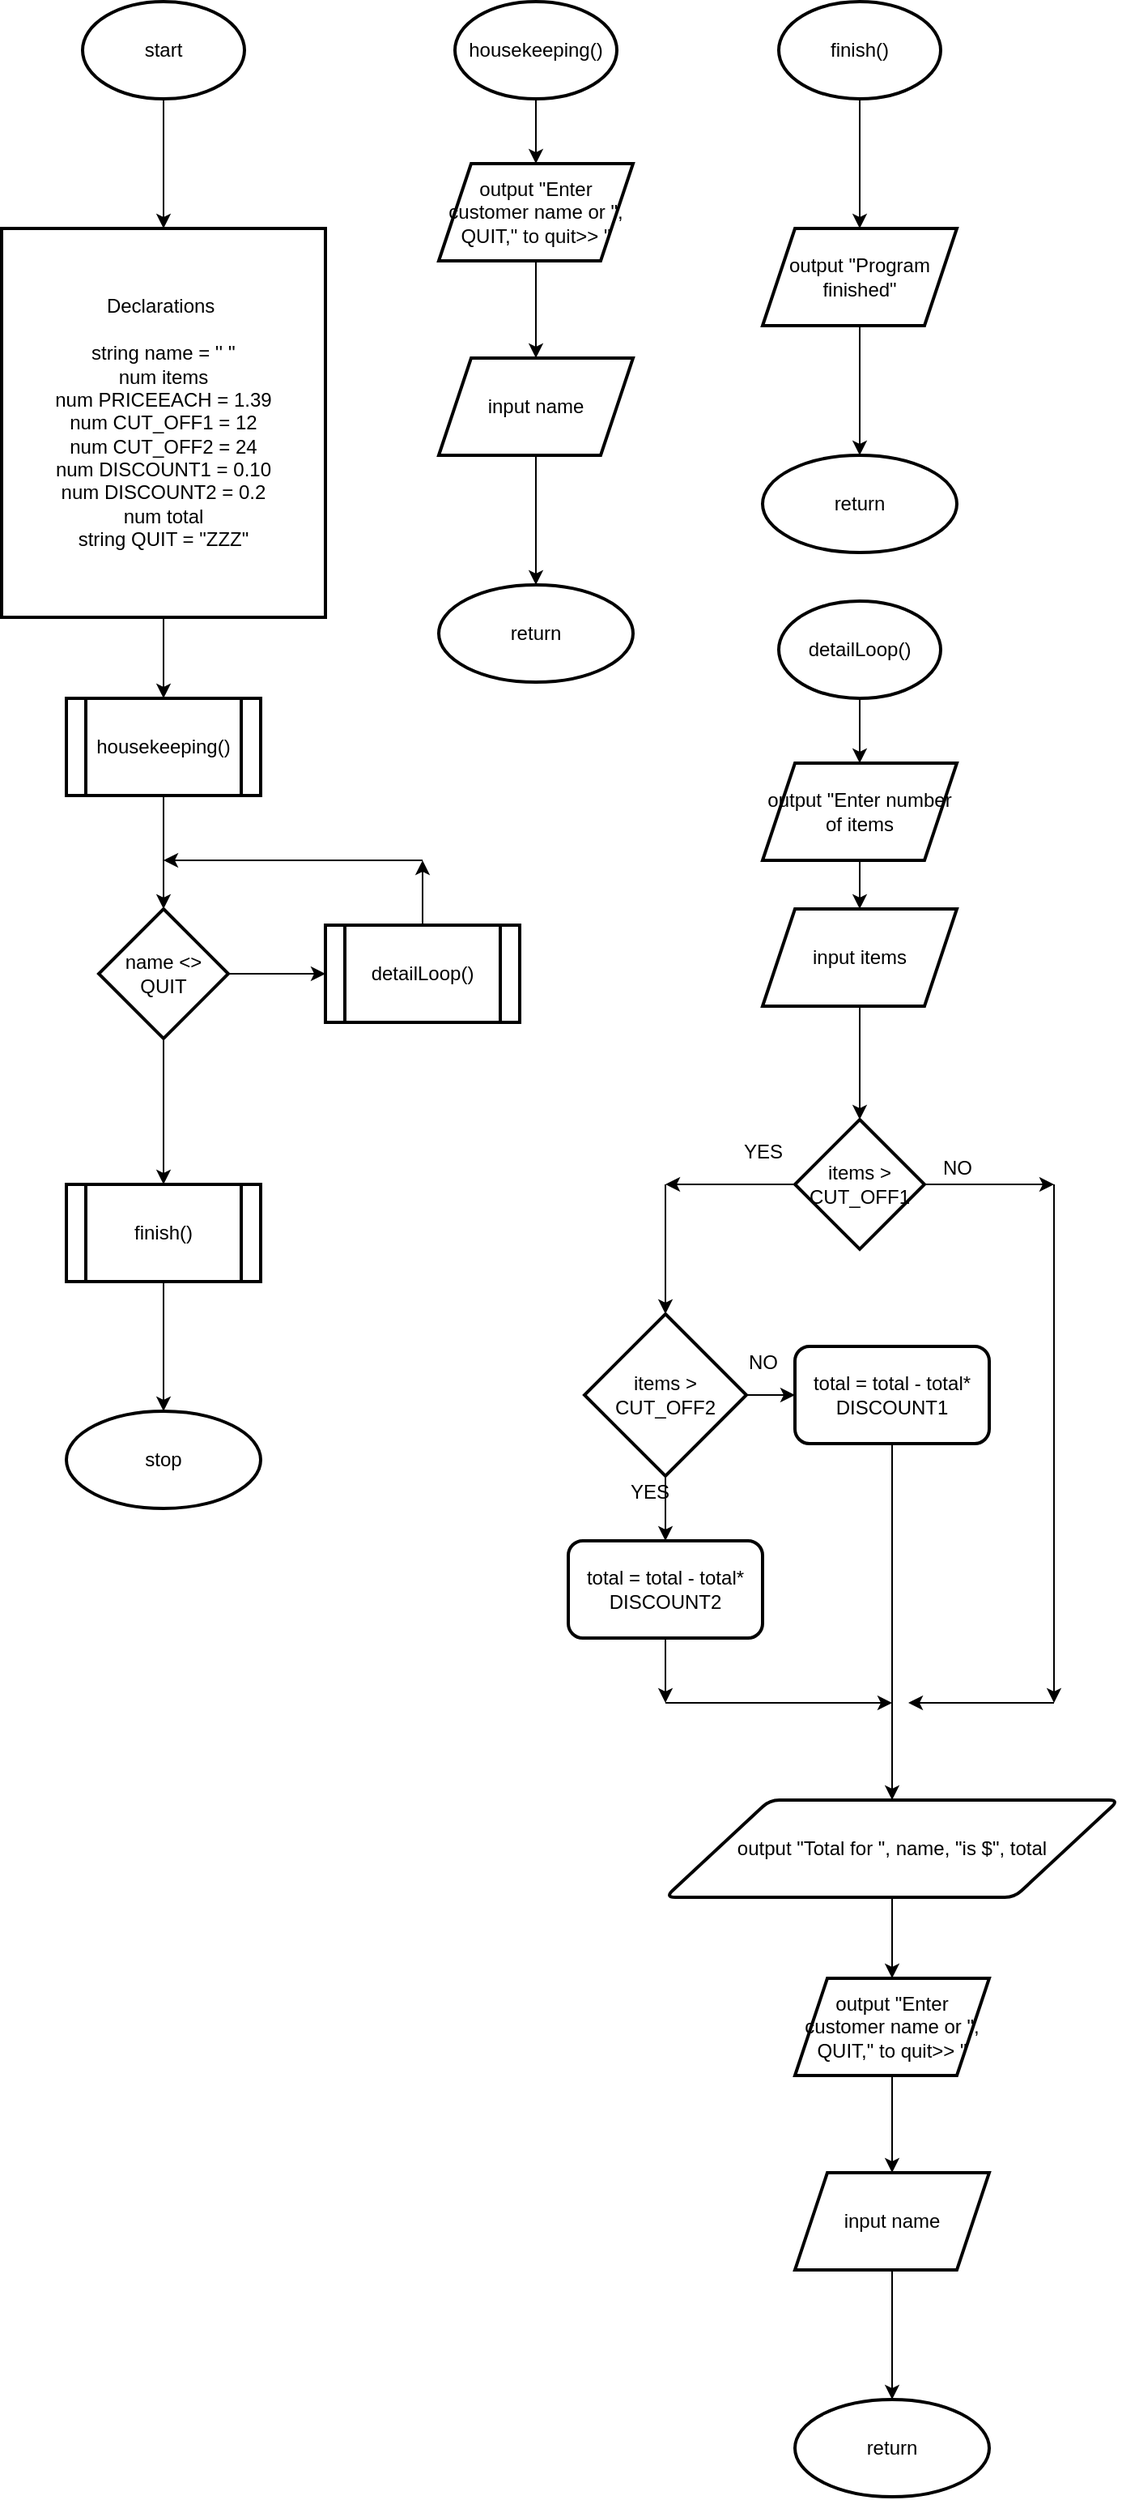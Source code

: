 <mxfile>
    <diagram id="UyWQ02DP5HcDGBqrq95Q" name="Page-1">
        <mxGraphModel dx="446" dy="705" grid="1" gridSize="10" guides="1" tooltips="1" connect="1" arrows="1" fold="1" page="1" pageScale="1" pageWidth="850" pageHeight="1100" math="0" shadow="0">
            <root>
                <mxCell id="0"/>
                <mxCell id="1" parent="0"/>
                <mxCell id="4" value="" style="edgeStyle=none;html=1;" edge="1" parent="1" source="2" target="3">
                    <mxGeometry relative="1" as="geometry"/>
                </mxCell>
                <mxCell id="2" value="start" style="strokeWidth=2;html=1;shape=mxgraph.flowchart.start_1;whiteSpace=wrap;" vertex="1" parent="1">
                    <mxGeometry x="160" y="20" width="100" height="60" as="geometry"/>
                </mxCell>
                <mxCell id="6" value="" style="edgeStyle=none;html=1;" edge="1" parent="1" source="3" target="5">
                    <mxGeometry relative="1" as="geometry"/>
                </mxCell>
                <mxCell id="3" value="Declarations&amp;nbsp;&lt;br&gt;&lt;br&gt;string name = '' ''&lt;br&gt;num items&lt;br&gt;num PRICEEACH = 1.39&lt;br&gt;num CUT_OFF1 = 12&lt;br&gt;num CUT_OFF2 = 24&lt;br&gt;num DISCOUNT1 = 0.10&lt;br&gt;num DISCOUNT2 = 0.2&lt;br&gt;num total&lt;br&gt;string QUIT = &quot;ZZZ&quot;" style="whiteSpace=wrap;html=1;strokeWidth=2;" vertex="1" parent="1">
                    <mxGeometry x="110" y="160" width="200" height="240" as="geometry"/>
                </mxCell>
                <mxCell id="8" value="" style="edgeStyle=none;html=1;" edge="1" parent="1" source="5" target="7">
                    <mxGeometry relative="1" as="geometry"/>
                </mxCell>
                <mxCell id="5" value="housekeeping()" style="shape=process;whiteSpace=wrap;html=1;backgroundOutline=1;strokeWidth=2;" vertex="1" parent="1">
                    <mxGeometry x="150" y="450" width="120" height="60" as="geometry"/>
                </mxCell>
                <mxCell id="10" value="" style="edgeStyle=none;html=1;" edge="1" parent="1" source="7" target="9">
                    <mxGeometry relative="1" as="geometry"/>
                </mxCell>
                <mxCell id="22" value="" style="edgeStyle=none;html=1;" edge="1" parent="1" source="7" target="21">
                    <mxGeometry relative="1" as="geometry"/>
                </mxCell>
                <mxCell id="7" value="name &amp;lt;&amp;gt; QUIT" style="rhombus;whiteSpace=wrap;html=1;strokeWidth=2;" vertex="1" parent="1">
                    <mxGeometry x="170" y="580" width="80" height="80" as="geometry"/>
                </mxCell>
                <mxCell id="12" value="" style="edgeStyle=none;html=1;" edge="1" parent="1" source="9" target="11">
                    <mxGeometry relative="1" as="geometry"/>
                </mxCell>
                <mxCell id="9" value="finish()" style="shape=process;whiteSpace=wrap;html=1;backgroundOutline=1;strokeWidth=2;" vertex="1" parent="1">
                    <mxGeometry x="150" y="750" width="120" height="60" as="geometry"/>
                </mxCell>
                <mxCell id="11" value="stop" style="ellipse;whiteSpace=wrap;html=1;strokeWidth=2;" vertex="1" parent="1">
                    <mxGeometry x="150" y="890" width="120" height="60" as="geometry"/>
                </mxCell>
                <mxCell id="15" value="" style="edgeStyle=none;html=1;" edge="1" parent="1" source="13" target="14">
                    <mxGeometry relative="1" as="geometry"/>
                </mxCell>
                <mxCell id="13" value="housekeeping()" style="strokeWidth=2;html=1;shape=mxgraph.flowchart.start_1;whiteSpace=wrap;" vertex="1" parent="1">
                    <mxGeometry x="390" y="20" width="100" height="60" as="geometry"/>
                </mxCell>
                <mxCell id="17" value="" style="edgeStyle=none;html=1;" edge="1" parent="1" source="14" target="16">
                    <mxGeometry relative="1" as="geometry"/>
                </mxCell>
                <mxCell id="14" value="output &quot;Enter customer name or &quot;, QUIT,&quot; to quit&amp;gt;&amp;gt; &quot;" style="shape=parallelogram;perimeter=parallelogramPerimeter;whiteSpace=wrap;html=1;fixedSize=1;strokeWidth=2;" vertex="1" parent="1">
                    <mxGeometry x="380" y="120" width="120" height="60" as="geometry"/>
                </mxCell>
                <mxCell id="20" value="" style="edgeStyle=none;html=1;" edge="1" parent="1" source="16" target="19">
                    <mxGeometry relative="1" as="geometry"/>
                </mxCell>
                <mxCell id="16" value="input name" style="shape=parallelogram;perimeter=parallelogramPerimeter;whiteSpace=wrap;html=1;fixedSize=1;strokeWidth=2;" vertex="1" parent="1">
                    <mxGeometry x="380" y="240" width="120" height="60" as="geometry"/>
                </mxCell>
                <mxCell id="19" value="return" style="ellipse;whiteSpace=wrap;html=1;strokeWidth=2;" vertex="1" parent="1">
                    <mxGeometry x="380" y="380" width="120" height="60" as="geometry"/>
                </mxCell>
                <mxCell id="23" style="edgeStyle=none;html=1;exitX=0.5;exitY=0;exitDx=0;exitDy=0;" edge="1" parent="1" source="21">
                    <mxGeometry relative="1" as="geometry">
                        <mxPoint x="370" y="550" as="targetPoint"/>
                    </mxGeometry>
                </mxCell>
                <mxCell id="21" value="detailLoop()" style="shape=process;whiteSpace=wrap;html=1;backgroundOutline=1;strokeWidth=2;" vertex="1" parent="1">
                    <mxGeometry x="310" y="590" width="120" height="60" as="geometry"/>
                </mxCell>
                <mxCell id="24" value="" style="endArrow=classic;html=1;" edge="1" parent="1">
                    <mxGeometry width="50" height="50" relative="1" as="geometry">
                        <mxPoint x="370" y="550" as="sourcePoint"/>
                        <mxPoint x="210" y="550" as="targetPoint"/>
                    </mxGeometry>
                </mxCell>
                <mxCell id="27" value="" style="edgeStyle=none;html=1;" edge="1" parent="1" source="25" target="26">
                    <mxGeometry relative="1" as="geometry"/>
                </mxCell>
                <mxCell id="25" value="finish()" style="strokeWidth=2;html=1;shape=mxgraph.flowchart.start_1;whiteSpace=wrap;" vertex="1" parent="1">
                    <mxGeometry x="590" y="20" width="100" height="60" as="geometry"/>
                </mxCell>
                <mxCell id="29" value="" style="edgeStyle=none;html=1;" edge="1" parent="1" source="26" target="28">
                    <mxGeometry relative="1" as="geometry"/>
                </mxCell>
                <mxCell id="26" value="output &quot;Program finished&quot;" style="shape=parallelogram;perimeter=parallelogramPerimeter;whiteSpace=wrap;html=1;fixedSize=1;strokeWidth=2;" vertex="1" parent="1">
                    <mxGeometry x="580" y="160" width="120" height="60" as="geometry"/>
                </mxCell>
                <mxCell id="28" value="return" style="ellipse;whiteSpace=wrap;html=1;strokeWidth=2;" vertex="1" parent="1">
                    <mxGeometry x="580" y="300" width="120" height="60" as="geometry"/>
                </mxCell>
                <mxCell id="33" value="" style="edgeStyle=none;html=1;" edge="1" parent="1" source="31" target="32">
                    <mxGeometry relative="1" as="geometry"/>
                </mxCell>
                <mxCell id="31" value="detailLoop()" style="strokeWidth=2;html=1;shape=mxgraph.flowchart.start_1;whiteSpace=wrap;" vertex="1" parent="1">
                    <mxGeometry x="590" y="390" width="100" height="60" as="geometry"/>
                </mxCell>
                <mxCell id="35" value="" style="edgeStyle=none;html=1;" edge="1" parent="1" source="32" target="34">
                    <mxGeometry relative="1" as="geometry"/>
                </mxCell>
                <mxCell id="32" value="output &quot;Enter number of items" style="shape=parallelogram;perimeter=parallelogramPerimeter;whiteSpace=wrap;html=1;fixedSize=1;strokeWidth=2;" vertex="1" parent="1">
                    <mxGeometry x="580" y="490" width="120" height="60" as="geometry"/>
                </mxCell>
                <mxCell id="37" value="" style="edgeStyle=none;html=1;" edge="1" parent="1" source="34" target="36">
                    <mxGeometry relative="1" as="geometry"/>
                </mxCell>
                <mxCell id="34" value="input items" style="shape=parallelogram;perimeter=parallelogramPerimeter;whiteSpace=wrap;html=1;fixedSize=1;strokeWidth=2;" vertex="1" parent="1">
                    <mxGeometry x="580" y="580" width="120" height="60" as="geometry"/>
                </mxCell>
                <mxCell id="38" style="edgeStyle=none;html=1;exitX=0;exitY=0.5;exitDx=0;exitDy=0;" edge="1" parent="1" source="36">
                    <mxGeometry relative="1" as="geometry">
                        <mxPoint x="520" y="750" as="targetPoint"/>
                    </mxGeometry>
                </mxCell>
                <mxCell id="39" style="edgeStyle=none;html=1;exitX=1;exitY=0.5;exitDx=0;exitDy=0;" edge="1" parent="1" source="36">
                    <mxGeometry relative="1" as="geometry">
                        <mxPoint x="760" y="750" as="targetPoint"/>
                    </mxGeometry>
                </mxCell>
                <mxCell id="36" value="items &amp;gt; CUT_OFF1" style="rhombus;whiteSpace=wrap;html=1;strokeWidth=2;" vertex="1" parent="1">
                    <mxGeometry x="600" y="710" width="80" height="80" as="geometry"/>
                </mxCell>
                <mxCell id="40" value="" style="endArrow=classic;html=1;" edge="1" parent="1" target="41">
                    <mxGeometry width="50" height="50" relative="1" as="geometry">
                        <mxPoint x="520" y="750" as="sourcePoint"/>
                        <mxPoint x="520" y="830" as="targetPoint"/>
                    </mxGeometry>
                </mxCell>
                <mxCell id="46" value="" style="edgeStyle=none;html=1;" edge="1" parent="1" source="41" target="45">
                    <mxGeometry relative="1" as="geometry"/>
                </mxCell>
                <mxCell id="48" value="" style="edgeStyle=none;html=1;" edge="1" parent="1" source="41" target="47">
                    <mxGeometry relative="1" as="geometry"/>
                </mxCell>
                <mxCell id="41" value="items &amp;gt; CUT_OFF2" style="strokeWidth=2;html=1;shape=mxgraph.flowchart.decision;whiteSpace=wrap;" vertex="1" parent="1">
                    <mxGeometry x="470" y="830" width="100" height="100" as="geometry"/>
                </mxCell>
                <mxCell id="42" value="YES" style="text;html=1;align=center;verticalAlign=middle;resizable=0;points=[];autosize=1;strokeColor=none;fillColor=none;" vertex="1" parent="1">
                    <mxGeometry x="560" y="720" width="40" height="20" as="geometry"/>
                </mxCell>
                <mxCell id="43" value="NO" style="text;html=1;align=center;verticalAlign=middle;resizable=0;points=[];autosize=1;strokeColor=none;fillColor=none;" vertex="1" parent="1">
                    <mxGeometry x="685" y="730" width="30" height="20" as="geometry"/>
                </mxCell>
                <mxCell id="44" value="" style="endArrow=classic;html=1;" edge="1" parent="1">
                    <mxGeometry width="50" height="50" relative="1" as="geometry">
                        <mxPoint x="760" y="750" as="sourcePoint"/>
                        <mxPoint x="760" y="1070" as="targetPoint"/>
                    </mxGeometry>
                </mxCell>
                <mxCell id="52" style="edgeStyle=none;html=1;exitX=0.5;exitY=1;exitDx=0;exitDy=0;" edge="1" parent="1" source="45">
                    <mxGeometry relative="1" as="geometry">
                        <mxPoint x="520" y="1070" as="targetPoint"/>
                    </mxGeometry>
                </mxCell>
                <mxCell id="45" value="total = total - total* DISCOUNT2" style="rounded=1;whiteSpace=wrap;html=1;strokeWidth=2;" vertex="1" parent="1">
                    <mxGeometry x="460" y="970" width="120" height="60" as="geometry"/>
                </mxCell>
                <mxCell id="51" style="edgeStyle=none;html=1;exitX=0.5;exitY=1;exitDx=0;exitDy=0;" edge="1" parent="1" source="47">
                    <mxGeometry relative="1" as="geometry">
                        <mxPoint x="660" y="1130" as="targetPoint"/>
                    </mxGeometry>
                </mxCell>
                <mxCell id="47" value="total = total - total* DISCOUNT1" style="rounded=1;whiteSpace=wrap;html=1;strokeWidth=2;" vertex="1" parent="1">
                    <mxGeometry x="600" y="850" width="120" height="60" as="geometry"/>
                </mxCell>
                <mxCell id="49" value="NO" style="text;html=1;align=center;verticalAlign=middle;resizable=0;points=[];autosize=1;strokeColor=none;fillColor=none;" vertex="1" parent="1">
                    <mxGeometry x="565" y="850" width="30" height="20" as="geometry"/>
                </mxCell>
                <mxCell id="50" value="YES" style="text;html=1;align=center;verticalAlign=middle;resizable=0;points=[];autosize=1;strokeColor=none;fillColor=none;" vertex="1" parent="1">
                    <mxGeometry x="490" y="930" width="40" height="20" as="geometry"/>
                </mxCell>
                <mxCell id="53" value="" style="endArrow=classic;html=1;" edge="1" parent="1">
                    <mxGeometry width="50" height="50" relative="1" as="geometry">
                        <mxPoint x="520" y="1070" as="sourcePoint"/>
                        <mxPoint x="660" y="1070" as="targetPoint"/>
                    </mxGeometry>
                </mxCell>
                <mxCell id="54" value="" style="endArrow=classic;html=1;" edge="1" parent="1">
                    <mxGeometry width="50" height="50" relative="1" as="geometry">
                        <mxPoint x="760" y="1070" as="sourcePoint"/>
                        <mxPoint x="670" y="1070" as="targetPoint"/>
                    </mxGeometry>
                </mxCell>
                <mxCell id="59" value="" style="edgeStyle=none;html=1;" edge="1" parent="1" source="55">
                    <mxGeometry relative="1" as="geometry">
                        <mxPoint x="660" y="1240" as="targetPoint"/>
                    </mxGeometry>
                </mxCell>
                <mxCell id="55" value="output &quot;Total for &quot;, name, &quot;is $&quot;, total" style="shape=parallelogram;html=1;strokeWidth=2;perimeter=parallelogramPerimeter;whiteSpace=wrap;rounded=1;arcSize=12;size=0.23;" vertex="1" parent="1">
                    <mxGeometry x="520" y="1130" width="280" height="60" as="geometry"/>
                </mxCell>
                <mxCell id="60" value="" style="edgeStyle=none;html=1;" edge="1" parent="1" source="61" target="63">
                    <mxGeometry relative="1" as="geometry"/>
                </mxCell>
                <mxCell id="61" value="output &quot;Enter customer name or &quot;, QUIT,&quot; to quit&amp;gt;&amp;gt; &quot;" style="shape=parallelogram;perimeter=parallelogramPerimeter;whiteSpace=wrap;html=1;fixedSize=1;strokeWidth=2;" vertex="1" parent="1">
                    <mxGeometry x="600" y="1240" width="120" height="60" as="geometry"/>
                </mxCell>
                <mxCell id="62" value="" style="edgeStyle=none;html=1;" edge="1" parent="1" source="63" target="64">
                    <mxGeometry relative="1" as="geometry"/>
                </mxCell>
                <mxCell id="63" value="input name" style="shape=parallelogram;perimeter=parallelogramPerimeter;whiteSpace=wrap;html=1;fixedSize=1;strokeWidth=2;" vertex="1" parent="1">
                    <mxGeometry x="600" y="1360" width="120" height="60" as="geometry"/>
                </mxCell>
                <mxCell id="64" value="return" style="ellipse;whiteSpace=wrap;html=1;strokeWidth=2;" vertex="1" parent="1">
                    <mxGeometry x="600" y="1500" width="120" height="60" as="geometry"/>
                </mxCell>
            </root>
        </mxGraphModel>
    </diagram>
</mxfile>
